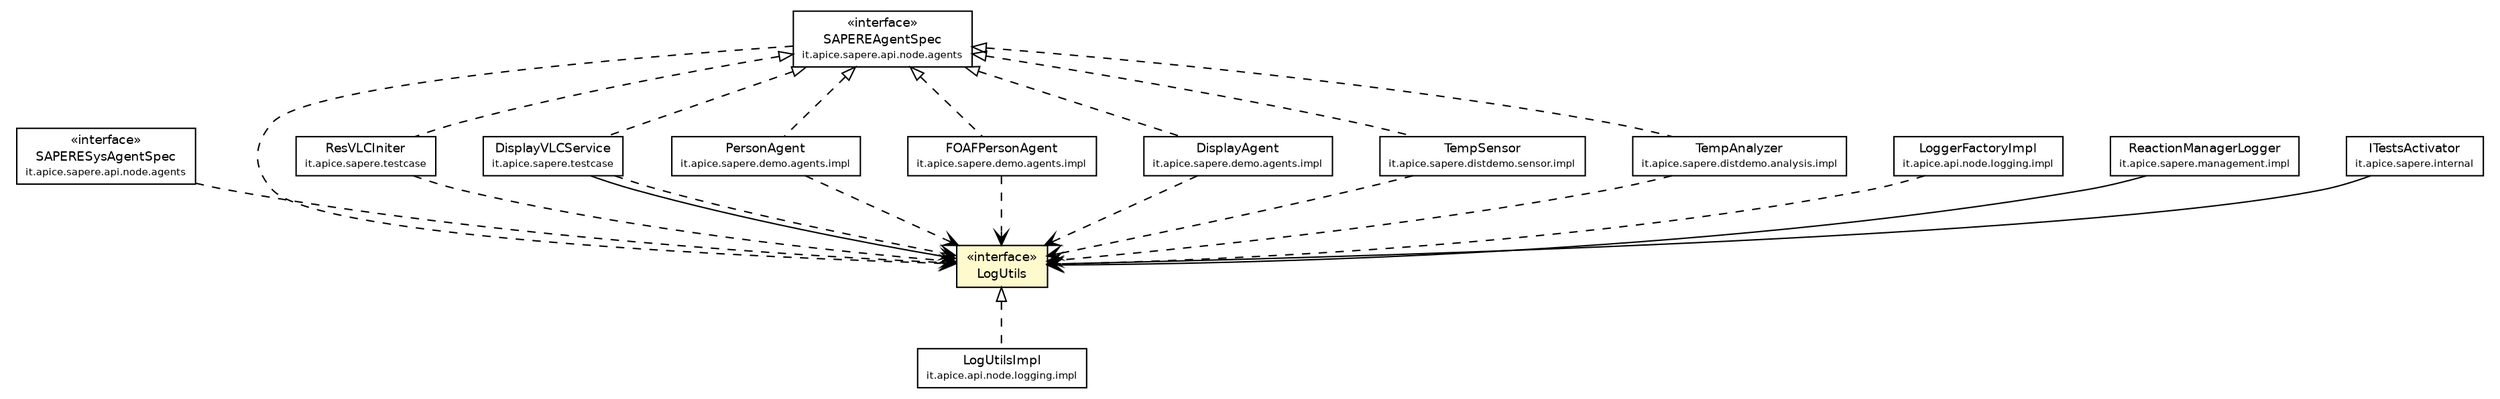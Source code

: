 #!/usr/local/bin/dot
#
# Class diagram 
# Generated by UmlGraph version 4.4 (http://www.spinellis.gr/sw/umlgraph)
#

digraph G {
	edge [fontname="Helvetica",fontsize=10,labelfontname="Helvetica",labelfontsize=10];
	node [fontname="Helvetica",fontsize=10,shape=plaintext];
	// it.apice.sapere.api.node.agents.SAPERESysAgentSpec
	c43417 [label=<<table border="0" cellborder="1" cellspacing="0" cellpadding="2" port="p" href="../agents/SAPERESysAgentSpec.html">
		<tr><td><table border="0" cellspacing="0" cellpadding="1">
			<tr><td> &laquo;interface&raquo; </td></tr>
			<tr><td> SAPERESysAgentSpec </td></tr>
			<tr><td><font point-size="7.0"> it.apice.sapere.api.node.agents </font></td></tr>
		</table></td></tr>
		</table>>, fontname="Helvetica", fontcolor="black", fontsize=9.0];
	// it.apice.sapere.api.node.agents.SAPEREAgentSpec
	c43418 [label=<<table border="0" cellborder="1" cellspacing="0" cellpadding="2" port="p" href="../agents/SAPEREAgentSpec.html">
		<tr><td><table border="0" cellspacing="0" cellpadding="1">
			<tr><td> &laquo;interface&raquo; </td></tr>
			<tr><td> SAPEREAgentSpec </td></tr>
			<tr><td><font point-size="7.0"> it.apice.sapere.api.node.agents </font></td></tr>
		</table></td></tr>
		</table>>, fontname="Helvetica", fontcolor="black", fontsize=9.0];
	// it.apice.sapere.api.node.logging.LogUtils
	c43424 [label=<<table border="0" cellborder="1" cellspacing="0" cellpadding="2" port="p" bgcolor="lemonChiffon" href="./LogUtils.html">
		<tr><td><table border="0" cellspacing="0" cellpadding="1">
			<tr><td> &laquo;interface&raquo; </td></tr>
			<tr><td> LogUtils </td></tr>
		</table></td></tr>
		</table>>, fontname="Helvetica", fontcolor="black", fontsize=9.0];
	// it.apice.api.node.logging.impl.LogUtilsImpl
	c43523 [label=<<table border="0" cellborder="1" cellspacing="0" cellpadding="2" port="p" href="../../../../api/node/logging/impl/LogUtilsImpl.html">
		<tr><td><table border="0" cellspacing="0" cellpadding="1">
			<tr><td> LogUtilsImpl </td></tr>
			<tr><td><font point-size="7.0"> it.apice.api.node.logging.impl </font></td></tr>
		</table></td></tr>
		</table>>, fontname="Helvetica", fontcolor="black", fontsize=9.0];
	// it.apice.api.node.logging.impl.LoggerFactoryImpl
	c43524 [label=<<table border="0" cellborder="1" cellspacing="0" cellpadding="2" port="p" href="../../../../api/node/logging/impl/LoggerFactoryImpl.html">
		<tr><td><table border="0" cellspacing="0" cellpadding="1">
			<tr><td> LoggerFactoryImpl </td></tr>
			<tr><td><font point-size="7.0"> it.apice.api.node.logging.impl </font></td></tr>
		</table></td></tr>
		</table>>, fontname="Helvetica", fontcolor="black", fontsize=9.0];
	// it.apice.sapere.management.impl.ReactionManagerLogger
	c43529 [label=<<table border="0" cellborder="1" cellspacing="0" cellpadding="2" port="p" href="../../../management/impl/ReactionManagerLogger.html">
		<tr><td><table border="0" cellspacing="0" cellpadding="1">
			<tr><td> ReactionManagerLogger </td></tr>
			<tr><td><font point-size="7.0"> it.apice.sapere.management.impl </font></td></tr>
		</table></td></tr>
		</table>>, fontname="Helvetica", fontcolor="black", fontsize=9.0];
	// it.apice.sapere.internal.ITestsActivator
	c43561 [label=<<table border="0" cellborder="1" cellspacing="0" cellpadding="2" port="p" href="../../../internal/ITestsActivator.html">
		<tr><td><table border="0" cellspacing="0" cellpadding="1">
			<tr><td> ITestsActivator </td></tr>
			<tr><td><font point-size="7.0"> it.apice.sapere.internal </font></td></tr>
		</table></td></tr>
		</table>>, fontname="Helvetica", fontcolor="black", fontsize=9.0];
	// it.apice.sapere.testcase.ResVLCIniter
	c43562 [label=<<table border="0" cellborder="1" cellspacing="0" cellpadding="2" port="p" href="../../../testcase/ResVLCIniter.html">
		<tr><td><table border="0" cellspacing="0" cellpadding="1">
			<tr><td> ResVLCIniter </td></tr>
			<tr><td><font point-size="7.0"> it.apice.sapere.testcase </font></td></tr>
		</table></td></tr>
		</table>>, fontname="Helvetica", fontcolor="black", fontsize=9.0];
	// it.apice.sapere.testcase.DisplayVLCService
	c43563 [label=<<table border="0" cellborder="1" cellspacing="0" cellpadding="2" port="p" href="../../../testcase/DisplayVLCService.html">
		<tr><td><table border="0" cellspacing="0" cellpadding="1">
			<tr><td> DisplayVLCService </td></tr>
			<tr><td><font point-size="7.0"> it.apice.sapere.testcase </font></td></tr>
		</table></td></tr>
		</table>>, fontname="Helvetica", fontcolor="black", fontsize=9.0];
	// it.apice.sapere.demo.agents.impl.PersonAgent
	c43566 [label=<<table border="0" cellborder="1" cellspacing="0" cellpadding="2" port="p" href="../../../demo/agents/impl/PersonAgent.html">
		<tr><td><table border="0" cellspacing="0" cellpadding="1">
			<tr><td> PersonAgent </td></tr>
			<tr><td><font point-size="7.0"> it.apice.sapere.demo.agents.impl </font></td></tr>
		</table></td></tr>
		</table>>, fontname="Helvetica", fontcolor="black", fontsize=9.0];
	// it.apice.sapere.demo.agents.impl.FOAFPersonAgent
	c43567 [label=<<table border="0" cellborder="1" cellspacing="0" cellpadding="2" port="p" href="../../../demo/agents/impl/FOAFPersonAgent.html">
		<tr><td><table border="0" cellspacing="0" cellpadding="1">
			<tr><td> FOAFPersonAgent </td></tr>
			<tr><td><font point-size="7.0"> it.apice.sapere.demo.agents.impl </font></td></tr>
		</table></td></tr>
		</table>>, fontname="Helvetica", fontcolor="black", fontsize=9.0];
	// it.apice.sapere.demo.agents.impl.DisplayAgent
	c43569 [label=<<table border="0" cellborder="1" cellspacing="0" cellpadding="2" port="p" href="../../../demo/agents/impl/DisplayAgent.html">
		<tr><td><table border="0" cellspacing="0" cellpadding="1">
			<tr><td> DisplayAgent </td></tr>
			<tr><td><font point-size="7.0"> it.apice.sapere.demo.agents.impl </font></td></tr>
		</table></td></tr>
		</table>>, fontname="Helvetica", fontcolor="black", fontsize=9.0];
	// it.apice.sapere.distdemo.sensor.impl.TempSensor
	c43581 [label=<<table border="0" cellborder="1" cellspacing="0" cellpadding="2" port="p" href="../../../distdemo/sensor/impl/TempSensor.html">
		<tr><td><table border="0" cellspacing="0" cellpadding="1">
			<tr><td> TempSensor </td></tr>
			<tr><td><font point-size="7.0"> it.apice.sapere.distdemo.sensor.impl </font></td></tr>
		</table></td></tr>
		</table>>, fontname="Helvetica", fontcolor="black", fontsize=9.0];
	// it.apice.sapere.distdemo.analysis.impl.TempAnalyzer
	c43586 [label=<<table border="0" cellborder="1" cellspacing="0" cellpadding="2" port="p" href="../../../distdemo/analysis/impl/TempAnalyzer.html">
		<tr><td><table border="0" cellspacing="0" cellpadding="1">
			<tr><td> TempAnalyzer </td></tr>
			<tr><td><font point-size="7.0"> it.apice.sapere.distdemo.analysis.impl </font></td></tr>
		</table></td></tr>
		</table>>, fontname="Helvetica", fontcolor="black", fontsize=9.0];
	//it.apice.api.node.logging.impl.LogUtilsImpl implements it.apice.sapere.api.node.logging.LogUtils
	c43424:p -> c43523:p [dir=back,arrowtail=empty,style=dashed];
	//it.apice.sapere.testcase.ResVLCIniter implements it.apice.sapere.api.node.agents.SAPEREAgentSpec
	c43418:p -> c43562:p [dir=back,arrowtail=empty,style=dashed];
	//it.apice.sapere.testcase.DisplayVLCService implements it.apice.sapere.api.node.agents.SAPEREAgentSpec
	c43418:p -> c43563:p [dir=back,arrowtail=empty,style=dashed];
	//it.apice.sapere.demo.agents.impl.PersonAgent implements it.apice.sapere.api.node.agents.SAPEREAgentSpec
	c43418:p -> c43566:p [dir=back,arrowtail=empty,style=dashed];
	//it.apice.sapere.demo.agents.impl.FOAFPersonAgent implements it.apice.sapere.api.node.agents.SAPEREAgentSpec
	c43418:p -> c43567:p [dir=back,arrowtail=empty,style=dashed];
	//it.apice.sapere.demo.agents.impl.DisplayAgent implements it.apice.sapere.api.node.agents.SAPEREAgentSpec
	c43418:p -> c43569:p [dir=back,arrowtail=empty,style=dashed];
	//it.apice.sapere.distdemo.sensor.impl.TempSensor implements it.apice.sapere.api.node.agents.SAPEREAgentSpec
	c43418:p -> c43581:p [dir=back,arrowtail=empty,style=dashed];
	//it.apice.sapere.distdemo.analysis.impl.TempAnalyzer implements it.apice.sapere.api.node.agents.SAPEREAgentSpec
	c43418:p -> c43586:p [dir=back,arrowtail=empty,style=dashed];
	// it.apice.sapere.management.impl.ReactionManagerLogger NAVASSOC it.apice.sapere.api.node.logging.LogUtils
	c43529:p -> c43424:p [taillabel="", label="", headlabel="", fontname="Helvetica", fontcolor="black", fontsize=10.0, color="black", arrowhead=open];
	// it.apice.sapere.internal.ITestsActivator NAVASSOC it.apice.sapere.api.node.logging.LogUtils
	c43561:p -> c43424:p [taillabel="", label="", headlabel="", fontname="Helvetica", fontcolor="black", fontsize=10.0, color="black", arrowhead=open];
	// it.apice.sapere.testcase.DisplayVLCService NAVASSOC it.apice.sapere.api.node.logging.LogUtils
	c43563:p -> c43424:p [taillabel="", label="", headlabel="", fontname="Helvetica", fontcolor="black", fontsize=10.0, color="black", arrowhead=open];
	// it.apice.sapere.api.node.agents.SAPERESysAgentSpec DEPEND it.apice.sapere.api.node.logging.LogUtils
	c43417:p -> c43424:p [taillabel="", label="", headlabel="", fontname="Helvetica", fontcolor="black", fontsize=10.0, color="black", arrowhead=open, style=dashed];
	// it.apice.sapere.api.node.agents.SAPEREAgentSpec DEPEND it.apice.sapere.api.node.logging.LogUtils
	c43418:p -> c43424:p [taillabel="", label="", headlabel="", fontname="Helvetica", fontcolor="black", fontsize=10.0, color="black", arrowhead=open, style=dashed];
	// it.apice.api.node.logging.impl.LoggerFactoryImpl DEPEND it.apice.sapere.api.node.logging.LogUtils
	c43524:p -> c43424:p [taillabel="", label="", headlabel="", fontname="Helvetica", fontcolor="black", fontsize=10.0, color="black", arrowhead=open, style=dashed];
	// it.apice.sapere.testcase.ResVLCIniter DEPEND it.apice.sapere.api.node.logging.LogUtils
	c43562:p -> c43424:p [taillabel="", label="", headlabel="", fontname="Helvetica", fontcolor="black", fontsize=10.0, color="black", arrowhead=open, style=dashed];
	// it.apice.sapere.testcase.DisplayVLCService DEPEND it.apice.sapere.api.node.logging.LogUtils
	c43563:p -> c43424:p [taillabel="", label="", headlabel="", fontname="Helvetica", fontcolor="black", fontsize=10.0, color="black", arrowhead=open, style=dashed];
	// it.apice.sapere.demo.agents.impl.PersonAgent DEPEND it.apice.sapere.api.node.logging.LogUtils
	c43566:p -> c43424:p [taillabel="", label="", headlabel="", fontname="Helvetica", fontcolor="black", fontsize=10.0, color="black", arrowhead=open, style=dashed];
	// it.apice.sapere.demo.agents.impl.FOAFPersonAgent DEPEND it.apice.sapere.api.node.logging.LogUtils
	c43567:p -> c43424:p [taillabel="", label="", headlabel="", fontname="Helvetica", fontcolor="black", fontsize=10.0, color="black", arrowhead=open, style=dashed];
	// it.apice.sapere.demo.agents.impl.DisplayAgent DEPEND it.apice.sapere.api.node.logging.LogUtils
	c43569:p -> c43424:p [taillabel="", label="", headlabel="", fontname="Helvetica", fontcolor="black", fontsize=10.0, color="black", arrowhead=open, style=dashed];
	// it.apice.sapere.distdemo.sensor.impl.TempSensor DEPEND it.apice.sapere.api.node.logging.LogUtils
	c43581:p -> c43424:p [taillabel="", label="", headlabel="", fontname="Helvetica", fontcolor="black", fontsize=10.0, color="black", arrowhead=open, style=dashed];
	// it.apice.sapere.distdemo.analysis.impl.TempAnalyzer DEPEND it.apice.sapere.api.node.logging.LogUtils
	c43586:p -> c43424:p [taillabel="", label="", headlabel="", fontname="Helvetica", fontcolor="black", fontsize=10.0, color="black", arrowhead=open, style=dashed];
}

